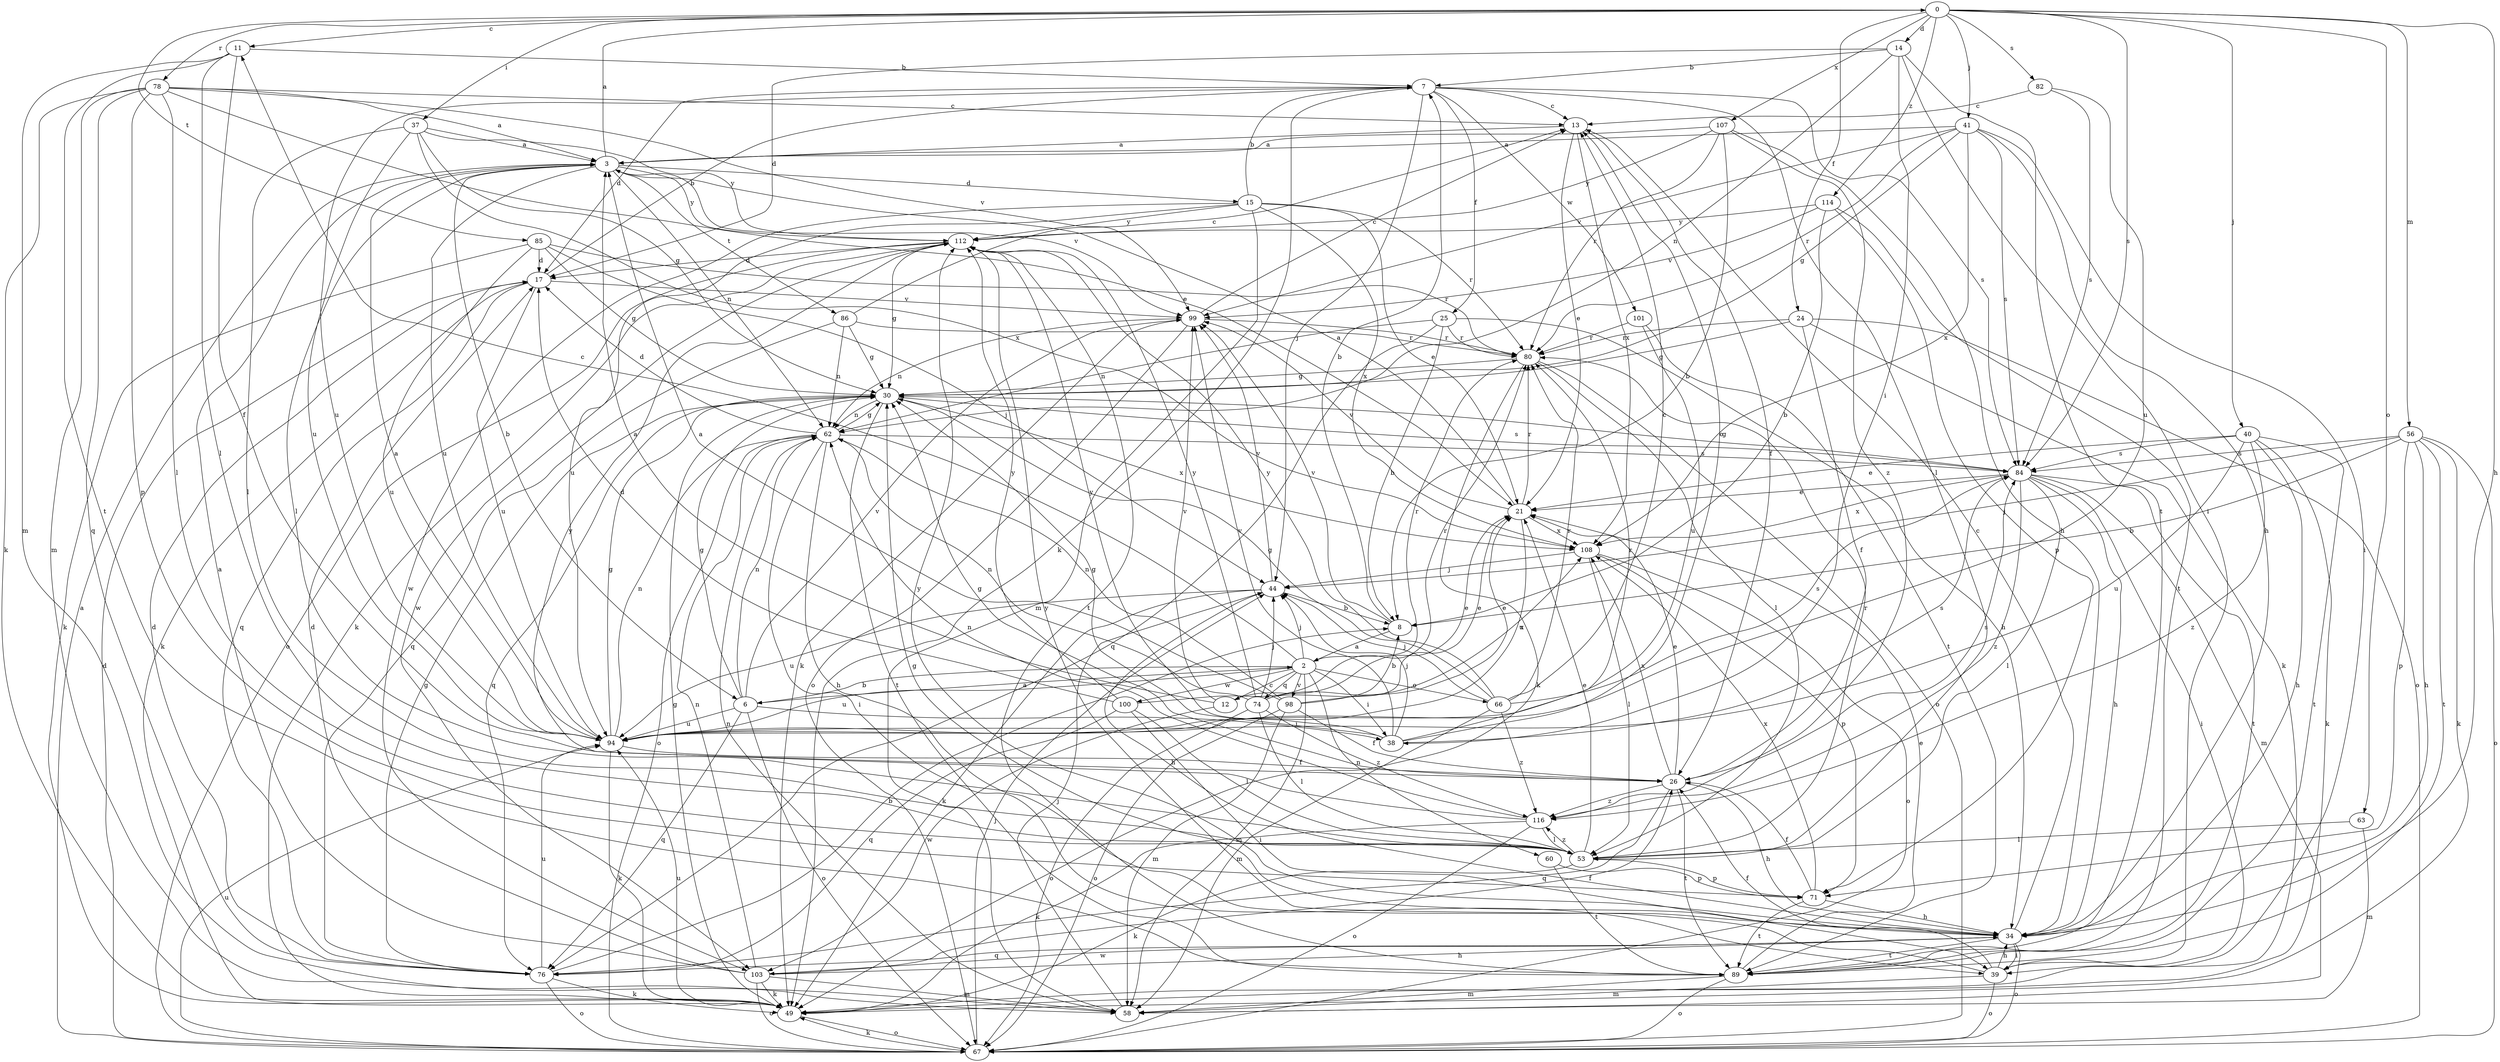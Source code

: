 strict digraph  {
0;
2;
3;
6;
7;
8;
11;
12;
13;
14;
15;
17;
21;
24;
25;
26;
30;
34;
37;
38;
39;
40;
41;
44;
49;
53;
56;
58;
60;
62;
63;
66;
67;
71;
74;
76;
78;
80;
82;
84;
85;
86;
89;
94;
98;
99;
100;
101;
103;
107;
108;
112;
114;
116;
0 -> 11  [label=c];
0 -> 14  [label=d];
0 -> 24  [label=f];
0 -> 34  [label=h];
0 -> 37  [label=i];
0 -> 40  [label=j];
0 -> 41  [label=j];
0 -> 56  [label=m];
0 -> 63  [label=o];
0 -> 78  [label=r];
0 -> 82  [label=s];
0 -> 84  [label=s];
0 -> 85  [label=t];
0 -> 107  [label=x];
0 -> 114  [label=z];
2 -> 6  [label=b];
2 -> 11  [label=c];
2 -> 12  [label=c];
2 -> 38  [label=i];
2 -> 44  [label=j];
2 -> 58  [label=m];
2 -> 60  [label=n];
2 -> 66  [label=o];
2 -> 74  [label=q];
2 -> 80  [label=r];
2 -> 94  [label=u];
2 -> 98  [label=v];
2 -> 100  [label=w];
3 -> 0  [label=a];
3 -> 6  [label=b];
3 -> 15  [label=d];
3 -> 53  [label=l];
3 -> 62  [label=n];
3 -> 86  [label=t];
3 -> 94  [label=u];
3 -> 99  [label=v];
3 -> 112  [label=y];
6 -> 2  [label=a];
6 -> 30  [label=g];
6 -> 38  [label=i];
6 -> 62  [label=n];
6 -> 67  [label=o];
6 -> 76  [label=q];
6 -> 94  [label=u];
6 -> 99  [label=v];
7 -> 13  [label=c];
7 -> 17  [label=d];
7 -> 25  [label=f];
7 -> 44  [label=j];
7 -> 49  [label=k];
7 -> 53  [label=l];
7 -> 84  [label=s];
7 -> 94  [label=u];
7 -> 101  [label=w];
8 -> 2  [label=a];
8 -> 7  [label=b];
8 -> 99  [label=v];
11 -> 7  [label=b];
11 -> 26  [label=f];
11 -> 53  [label=l];
11 -> 58  [label=m];
11 -> 89  [label=t];
12 -> 3  [label=a];
12 -> 21  [label=e];
12 -> 99  [label=v];
12 -> 103  [label=w];
13 -> 3  [label=a];
13 -> 21  [label=e];
13 -> 26  [label=f];
13 -> 108  [label=x];
14 -> 7  [label=b];
14 -> 17  [label=d];
14 -> 38  [label=i];
14 -> 39  [label=i];
14 -> 62  [label=n];
14 -> 89  [label=t];
15 -> 7  [label=b];
15 -> 21  [label=e];
15 -> 58  [label=m];
15 -> 80  [label=r];
15 -> 94  [label=u];
15 -> 103  [label=w];
15 -> 108  [label=x];
15 -> 112  [label=y];
17 -> 7  [label=b];
17 -> 49  [label=k];
17 -> 76  [label=q];
17 -> 94  [label=u];
17 -> 99  [label=v];
21 -> 3  [label=a];
21 -> 80  [label=r];
21 -> 94  [label=u];
21 -> 99  [label=v];
21 -> 108  [label=x];
24 -> 26  [label=f];
24 -> 30  [label=g];
24 -> 49  [label=k];
24 -> 67  [label=o];
24 -> 80  [label=r];
25 -> 8  [label=b];
25 -> 34  [label=h];
25 -> 62  [label=n];
25 -> 76  [label=q];
25 -> 80  [label=r];
26 -> 21  [label=e];
26 -> 30  [label=g];
26 -> 34  [label=h];
26 -> 76  [label=q];
26 -> 84  [label=s];
26 -> 89  [label=t];
26 -> 108  [label=x];
26 -> 116  [label=z];
30 -> 62  [label=n];
30 -> 76  [label=q];
30 -> 84  [label=s];
30 -> 89  [label=t];
30 -> 108  [label=x];
34 -> 13  [label=c];
34 -> 30  [label=g];
34 -> 39  [label=i];
34 -> 67  [label=o];
34 -> 76  [label=q];
34 -> 89  [label=t];
34 -> 103  [label=w];
34 -> 112  [label=y];
37 -> 3  [label=a];
37 -> 30  [label=g];
37 -> 53  [label=l];
37 -> 94  [label=u];
37 -> 108  [label=x];
37 -> 112  [label=y];
38 -> 13  [label=c];
38 -> 30  [label=g];
38 -> 44  [label=j];
38 -> 80  [label=r];
38 -> 84  [label=s];
38 -> 99  [label=v];
38 -> 112  [label=y];
39 -> 26  [label=f];
39 -> 34  [label=h];
39 -> 58  [label=m];
39 -> 67  [label=o];
39 -> 112  [label=y];
40 -> 21  [label=e];
40 -> 34  [label=h];
40 -> 49  [label=k];
40 -> 84  [label=s];
40 -> 89  [label=t];
40 -> 94  [label=u];
40 -> 116  [label=z];
41 -> 3  [label=a];
41 -> 30  [label=g];
41 -> 34  [label=h];
41 -> 39  [label=i];
41 -> 80  [label=r];
41 -> 84  [label=s];
41 -> 99  [label=v];
41 -> 108  [label=x];
44 -> 8  [label=b];
44 -> 34  [label=h];
44 -> 49  [label=k];
44 -> 94  [label=u];
44 -> 99  [label=v];
49 -> 30  [label=g];
49 -> 67  [label=o];
49 -> 94  [label=u];
53 -> 21  [label=e];
53 -> 49  [label=k];
53 -> 71  [label=p];
53 -> 80  [label=r];
53 -> 116  [label=z];
56 -> 8  [label=b];
56 -> 34  [label=h];
56 -> 44  [label=j];
56 -> 49  [label=k];
56 -> 67  [label=o];
56 -> 71  [label=p];
56 -> 84  [label=s];
56 -> 89  [label=t];
58 -> 44  [label=j];
58 -> 62  [label=n];
60 -> 71  [label=p];
60 -> 89  [label=t];
62 -> 17  [label=d];
62 -> 30  [label=g];
62 -> 34  [label=h];
62 -> 39  [label=i];
62 -> 67  [label=o];
62 -> 84  [label=s];
63 -> 53  [label=l];
63 -> 58  [label=m];
66 -> 13  [label=c];
66 -> 30  [label=g];
66 -> 44  [label=j];
66 -> 58  [label=m];
66 -> 80  [label=r];
66 -> 84  [label=s];
66 -> 112  [label=y];
66 -> 116  [label=z];
67 -> 3  [label=a];
67 -> 17  [label=d];
67 -> 44  [label=j];
67 -> 49  [label=k];
67 -> 94  [label=u];
71 -> 26  [label=f];
71 -> 34  [label=h];
71 -> 89  [label=t];
71 -> 108  [label=x];
74 -> 21  [label=e];
74 -> 44  [label=j];
74 -> 53  [label=l];
74 -> 62  [label=n];
74 -> 67  [label=o];
74 -> 108  [label=x];
74 -> 112  [label=y];
74 -> 116  [label=z];
76 -> 8  [label=b];
76 -> 17  [label=d];
76 -> 30  [label=g];
76 -> 49  [label=k];
76 -> 67  [label=o];
76 -> 94  [label=u];
78 -> 3  [label=a];
78 -> 13  [label=c];
78 -> 21  [label=e];
78 -> 49  [label=k];
78 -> 53  [label=l];
78 -> 58  [label=m];
78 -> 71  [label=p];
78 -> 76  [label=q];
78 -> 99  [label=v];
80 -> 30  [label=g];
80 -> 49  [label=k];
80 -> 53  [label=l];
80 -> 67  [label=o];
82 -> 13  [label=c];
82 -> 84  [label=s];
82 -> 94  [label=u];
84 -> 21  [label=e];
84 -> 30  [label=g];
84 -> 34  [label=h];
84 -> 39  [label=i];
84 -> 53  [label=l];
84 -> 58  [label=m];
84 -> 89  [label=t];
84 -> 108  [label=x];
84 -> 116  [label=z];
85 -> 17  [label=d];
85 -> 30  [label=g];
85 -> 44  [label=j];
85 -> 49  [label=k];
85 -> 80  [label=r];
85 -> 94  [label=u];
86 -> 13  [label=c];
86 -> 30  [label=g];
86 -> 62  [label=n];
86 -> 76  [label=q];
86 -> 80  [label=r];
89 -> 21  [label=e];
89 -> 58  [label=m];
89 -> 67  [label=o];
94 -> 3  [label=a];
94 -> 26  [label=f];
94 -> 30  [label=g];
94 -> 49  [label=k];
94 -> 62  [label=n];
98 -> 3  [label=a];
98 -> 8  [label=b];
98 -> 21  [label=e];
98 -> 26  [label=f];
98 -> 58  [label=m];
98 -> 62  [label=n];
98 -> 67  [label=o];
99 -> 13  [label=c];
99 -> 49  [label=k];
99 -> 62  [label=n];
99 -> 67  [label=o];
99 -> 80  [label=r];
100 -> 17  [label=d];
100 -> 39  [label=i];
100 -> 53  [label=l];
100 -> 76  [label=q];
100 -> 80  [label=r];
100 -> 112  [label=y];
101 -> 80  [label=r];
101 -> 89  [label=t];
101 -> 94  [label=u];
103 -> 3  [label=a];
103 -> 17  [label=d];
103 -> 26  [label=f];
103 -> 34  [label=h];
103 -> 49  [label=k];
103 -> 58  [label=m];
103 -> 62  [label=n];
103 -> 67  [label=o];
107 -> 3  [label=a];
107 -> 8  [label=b];
107 -> 34  [label=h];
107 -> 80  [label=r];
107 -> 112  [label=y];
107 -> 116  [label=z];
108 -> 44  [label=j];
108 -> 53  [label=l];
108 -> 67  [label=o];
108 -> 71  [label=p];
112 -> 17  [label=d];
112 -> 30  [label=g];
112 -> 49  [label=k];
112 -> 67  [label=o];
112 -> 89  [label=t];
112 -> 103  [label=w];
114 -> 8  [label=b];
114 -> 71  [label=p];
114 -> 89  [label=t];
114 -> 99  [label=v];
114 -> 112  [label=y];
116 -> 49  [label=k];
116 -> 53  [label=l];
116 -> 62  [label=n];
116 -> 67  [label=o];
116 -> 112  [label=y];
}
